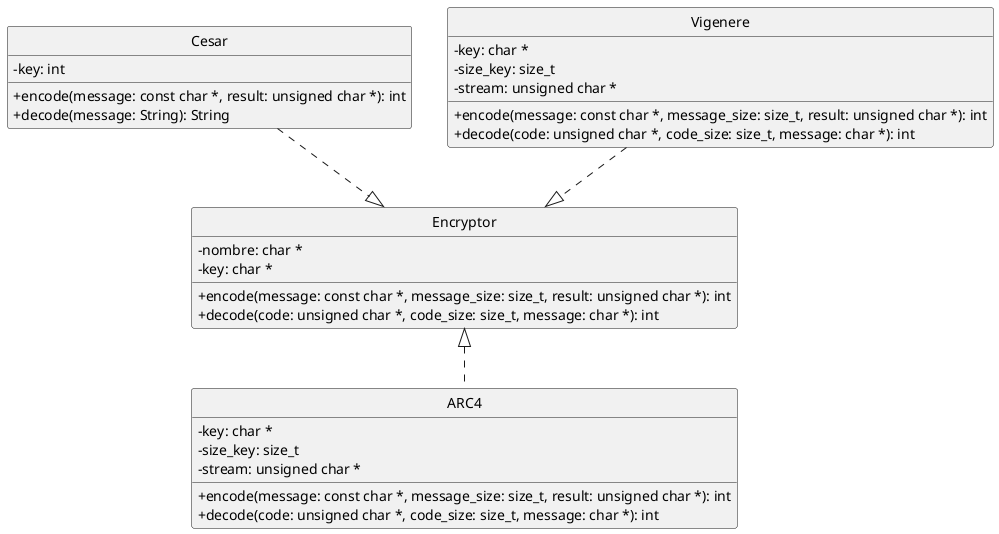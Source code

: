 @startuml Encryptor
hide circles
skinparam ClassAttributeIconSize 0
hide interface fields

Class Cesar{
    -key: int
    +encode(message: const char *, result: unsigned char *): int
    +decode(message: String): String
}

Class Vigenere{
    -key: char *
    -size_key: size_t
    -stream: unsigned char *
    +encode(message: const char *, message_size: size_t, result: unsigned char *): int
    +decode(code: unsigned char *, code_size: size_t, message: char *): int
}

Class ARC4{
    -key: char *
    -size_key: size_t
    -stream: unsigned char *
    +encode(message: const char *, message_size: size_t, result: unsigned char *): int
    +decode(code: unsigned char *, code_size: size_t, message: char *): int
}

Class Encryptor{
    -nombre: char *
    -key: char *
    +encode(message: const char *, message_size: size_t, result: unsigned char *): int
    +decode(code: unsigned char *, code_size: size_t, message: char *): int
}

Cesar .down.|> Encryptor
Vigenere .down.|> Encryptor
ARC4 .up.|> Encryptor

@enduml
